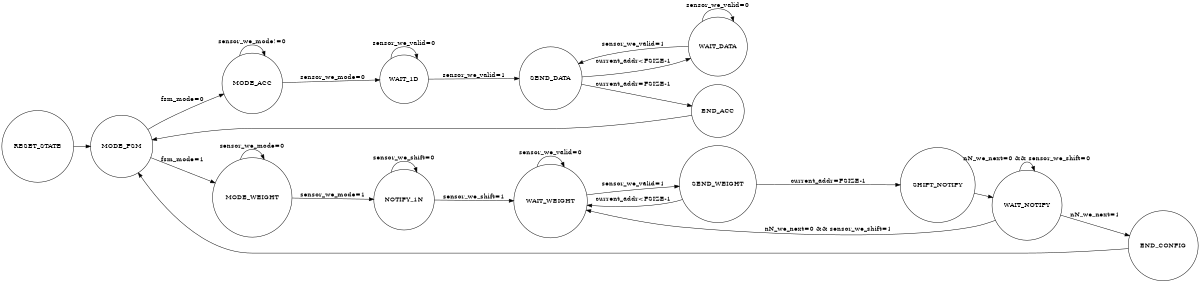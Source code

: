 digraph finite_state_machine {
	rankdir=LR;
	size="8,5"
	node [shape = circle];
	RESET_STATE -> MODE_FSM [ label = "" ];
	MODE_FSM -> MODE_ACC [ label = "fsm_mode=0" ];
	MODE_FSM -> MODE_WEIGHT [ label = "fsm_mode=1" ];
	MODE_ACC -> MODE_ACC [ label = "sensor_we_mode!=0"]
	MODE_ACC -> WAIT_1D [ label = "sensor_we_mode=0"]
	WAIT_1D -> WAIT_1D [ label = "sensor_we_valid=0"]
	WAIT_1D -> SEND_DATA [ label = "sensor_we_valid=1"]
	SEND_DATA -> WAIT_DATA [ label = "current_addr<FSIZE-1"]
	SEND_DATA -> END_ACC [ label = "current_addr=FSIZE-1"]
	WAIT_DATA -> WAIT_DATA [ label = "sensor_we_valid=0"]
	WAIT_DATA -> SEND_DATA [ label = "sensor_we_valid=1"]
	END_ACC -> MODE_FSM [ label = ""]
	MODE_WEIGHT -> MODE_WEIGHT [ label = "sensor_we_mode=0"]
	MODE_WEIGHT -> NOTIFY_1N [ label = "sensor_we_mode=1"]
	NOTIFY_1N  -> WAIT_WEIGHT [ label = "sensor_we_shift=1"]
	NOTIFY_1N  -> NOTIFY_1N [ label = "sensor_we_shift=0"]
	WAIT_WEIGHT -> WAIT_WEIGHT [ label = "sensor_we_valid=0"]
	WAIT_WEIGHT -> SEND_WEIGHT [ label = "sensor_we_valid=1"]
	SEND_WEIGHT -> SHIFT_NOTIFY [ label = "current_addr=FSIZE-1"]
	SEND_WEIGHT -> WAIT_WEIGHT [ label = "current_addr<FSIZE-1"]
	SHIFT_NOTIFY -> WAIT_NOTIFY [ label = ""]
	WAIT_NOTIFY -> WAIT_NOTIFY [ label = "nN_we_next=0 && sensor_we_shift=0"]
	WAIT_NOTIFY -> WAIT_WEIGHT [ label = "nN_we_next=0 && sensor_we_shift=1"]
	WAIT_NOTIFY -> END_CONFIG [ label = "nN_we_next=1"]
	END_CONFIG -> MODE_FSM [ label = ""]
}

